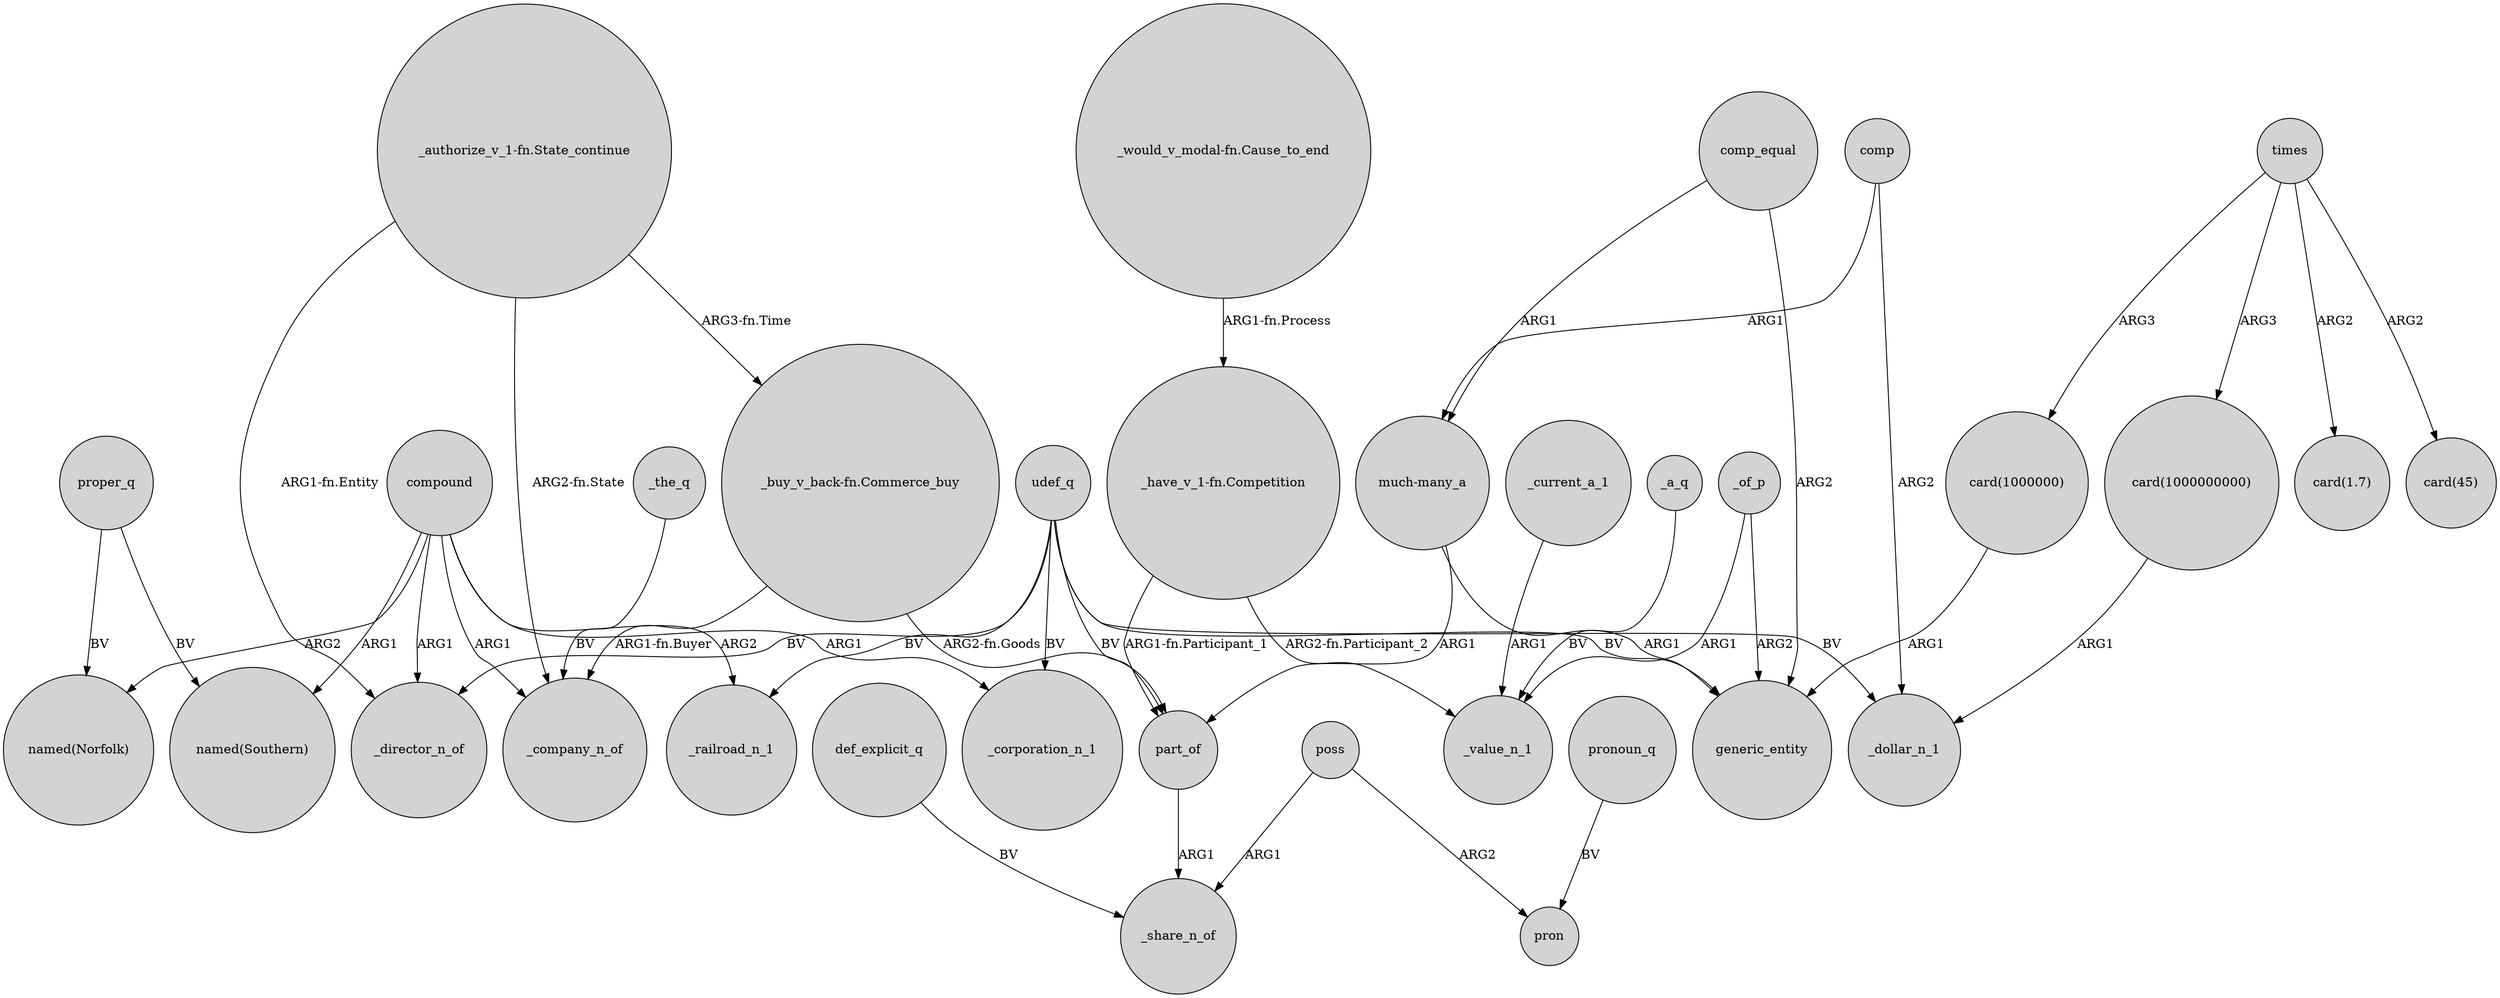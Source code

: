 digraph {
	node [shape=circle style=filled]
	udef_q -> _director_n_of [label=BV]
	"card(1000000000)" -> _dollar_n_1 [label=ARG1]
	"_buy_v_back-fn.Commerce_buy" -> part_of [label="ARG2-fn.Goods"]
	"_would_v_modal-fn.Cause_to_end" -> "_have_v_1-fn.Competition" [label="ARG1-fn.Process"]
	"_have_v_1-fn.Competition" -> part_of [label="ARG1-fn.Participant_1"]
	proper_q -> "named(Norfolk)" [label=BV]
	comp -> _dollar_n_1 [label=ARG2]
	udef_q -> part_of [label=BV]
	_current_a_1 -> _value_n_1 [label=ARG1]
	def_explicit_q -> _share_n_of [label=BV]
	times -> "card(1000000)" [label=ARG3]
	times -> "card(1.7)" [label=ARG2]
	compound -> _company_n_of [label=ARG1]
	"_authorize_v_1-fn.State_continue" -> _company_n_of [label="ARG2-fn.State"]
	times -> "card(1000000000)" [label=ARG3]
	udef_q -> generic_entity [label=BV]
	comp_equal -> "much-many_a" [label=ARG1]
	pronoun_q -> pron [label=BV]
	poss -> pron [label=ARG2]
	"card(1000000)" -> generic_entity [label=ARG1]
	comp -> "much-many_a" [label=ARG1]
	"much-many_a" -> generic_entity [label=ARG1]
	poss -> _share_n_of [label=ARG1]
	"_authorize_v_1-fn.State_continue" -> _director_n_of [label="ARG1-fn.Entity"]
	"much-many_a" -> part_of [label=ARG1]
	"_buy_v_back-fn.Commerce_buy" -> _company_n_of [label="ARG1-fn.Buyer"]
	_a_q -> _value_n_1 [label=BV]
	_of_p -> generic_entity [label=ARG2]
	udef_q -> _dollar_n_1 [label=BV]
	_of_p -> _value_n_1 [label=ARG1]
	compound -> "named(Southern)" [label=ARG1]
	"_authorize_v_1-fn.State_continue" -> "_buy_v_back-fn.Commerce_buy" [label="ARG3-fn.Time"]
	"_have_v_1-fn.Competition" -> _value_n_1 [label="ARG2-fn.Participant_2"]
	compound -> "named(Norfolk)" [label=ARG2]
	udef_q -> _corporation_n_1 [label=BV]
	compound -> _director_n_of [label=ARG1]
	comp_equal -> generic_entity [label=ARG2]
	times -> "card(45)" [label=ARG2]
	compound -> _railroad_n_1 [label=ARG2]
	udef_q -> _railroad_n_1 [label=BV]
	proper_q -> "named(Southern)" [label=BV]
	compound -> _corporation_n_1 [label=ARG1]
	_the_q -> _company_n_of [label=BV]
	part_of -> _share_n_of [label=ARG1]
}
